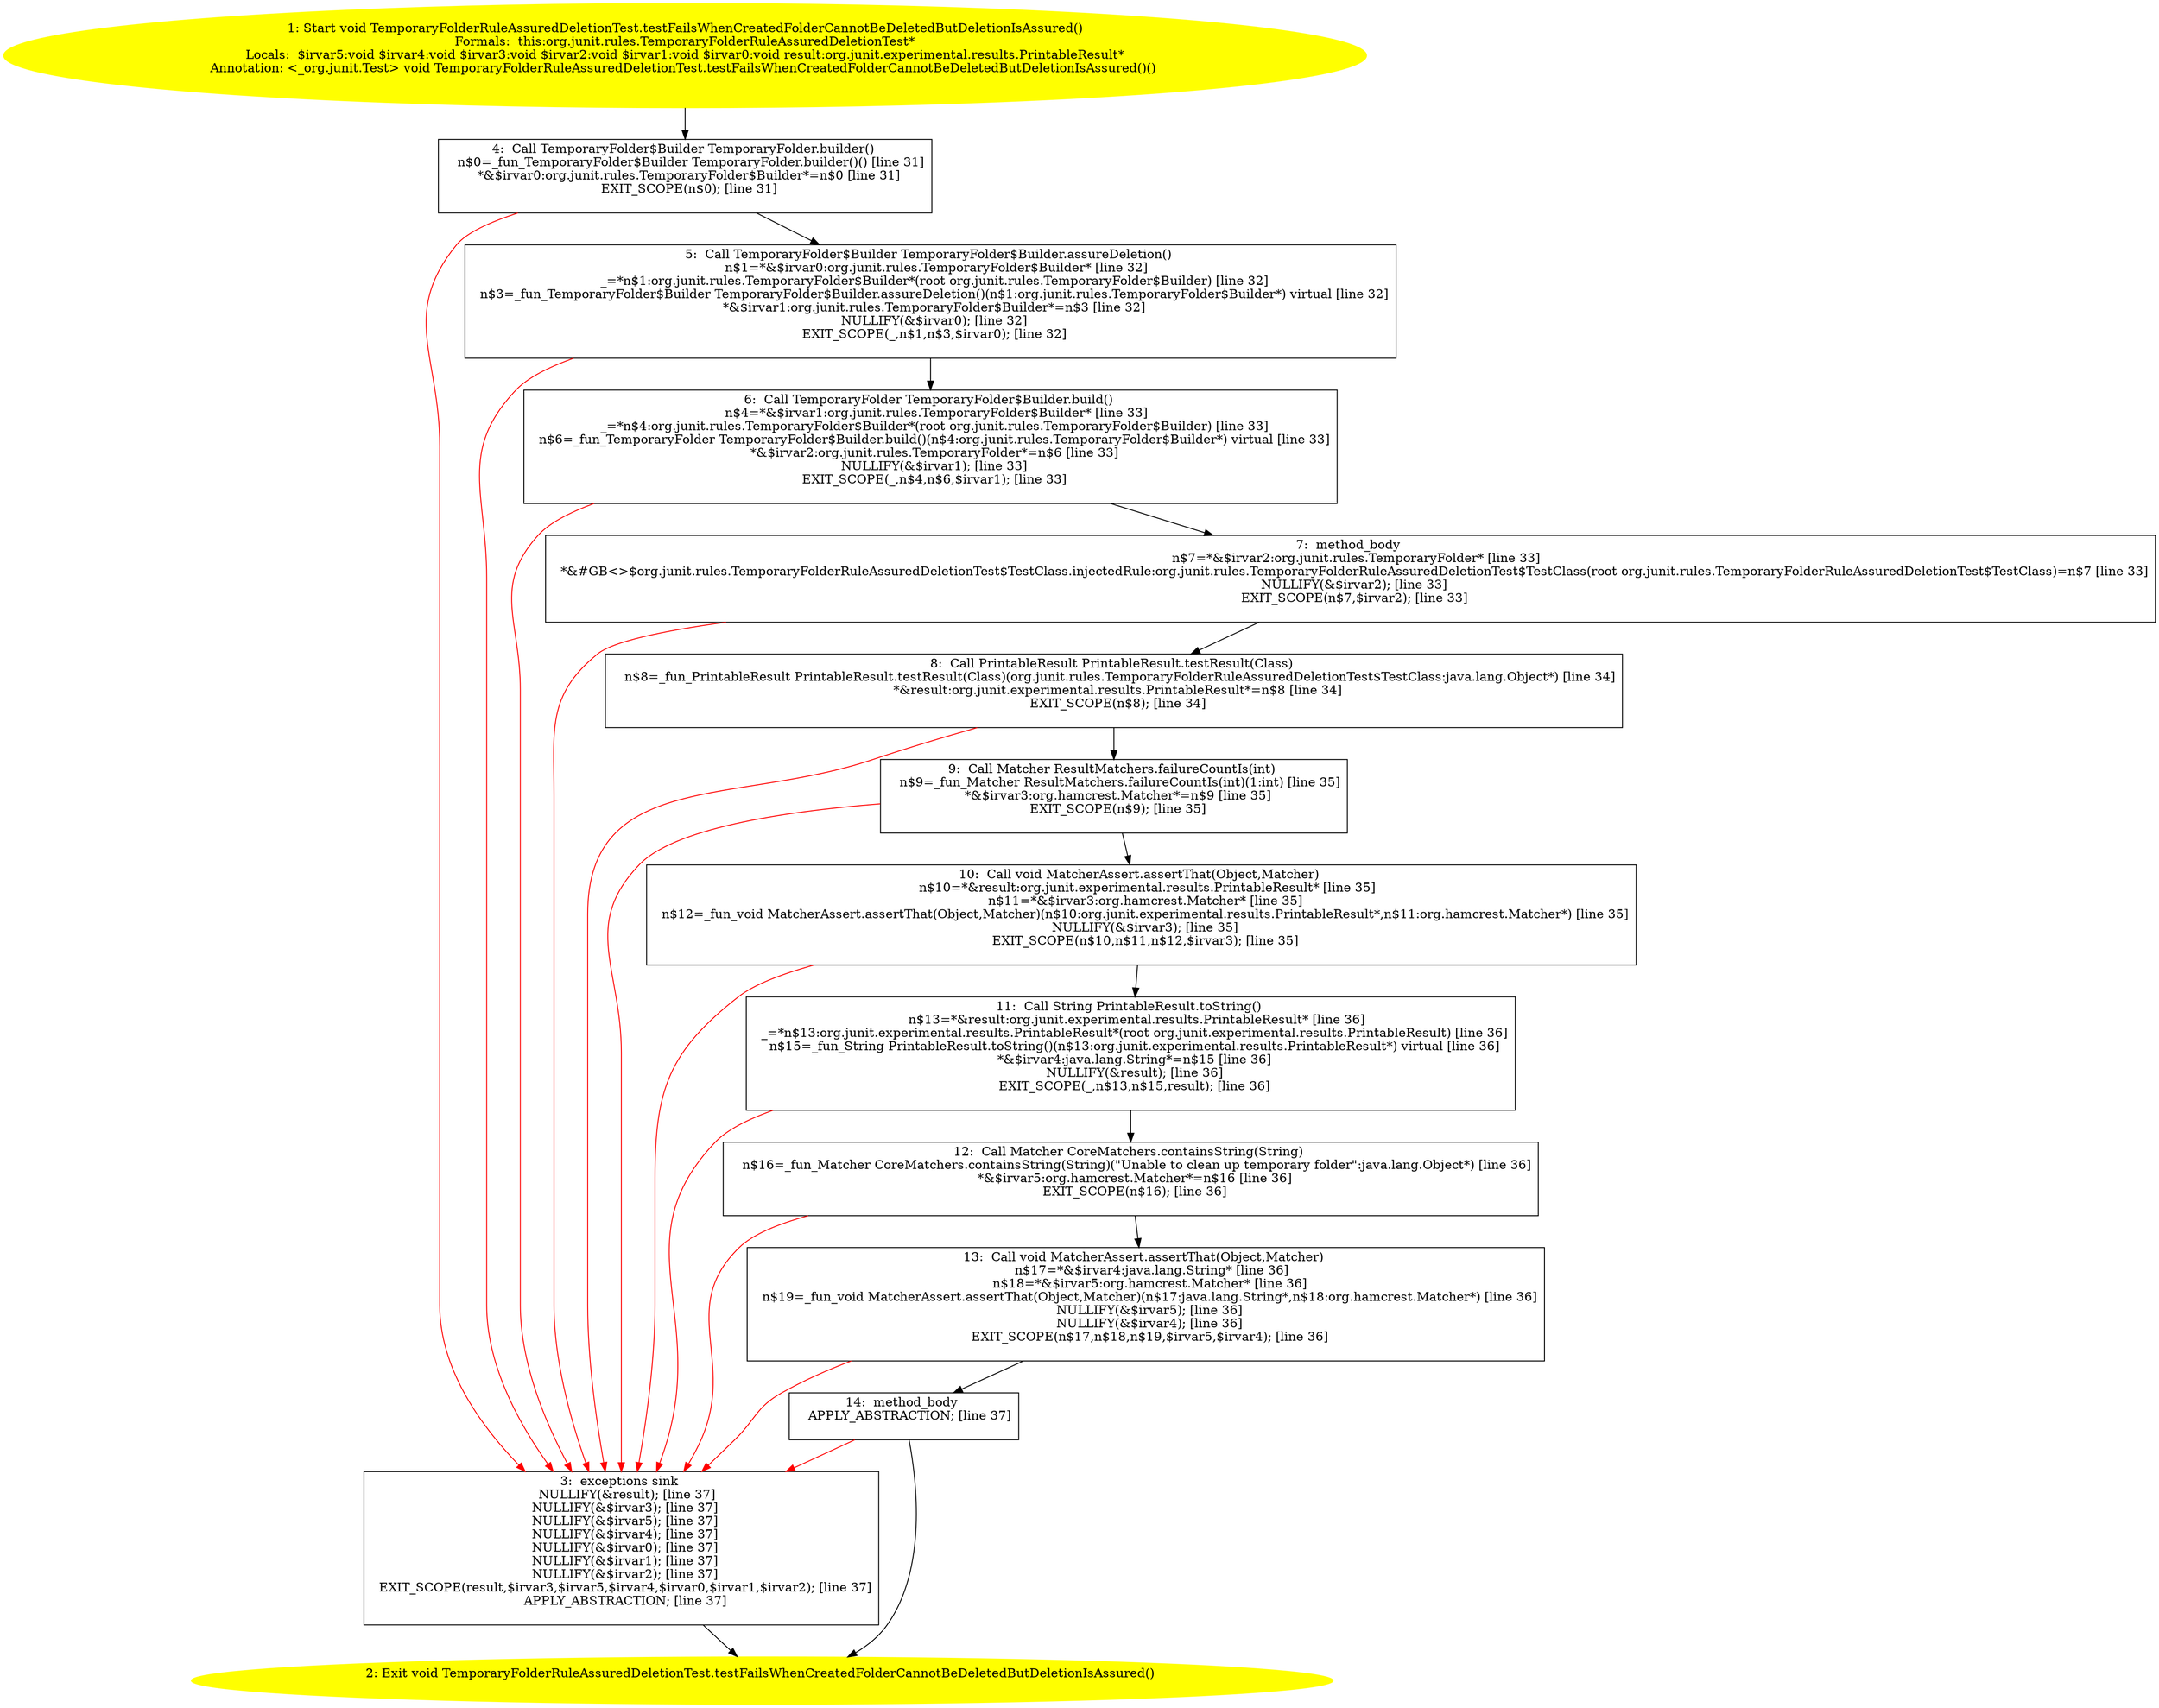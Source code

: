 /* @generated */
digraph cfg {
"org.junit.rules.TemporaryFolderRuleAssuredDeletionTest.testFailsWhenCreatedFolderCannotBeDeletedButD.0828f5137183fe91b484317de26ebd7b_1" [label="1: Start void TemporaryFolderRuleAssuredDeletionTest.testFailsWhenCreatedFolderCannotBeDeletedButDeletionIsAssured()\nFormals:  this:org.junit.rules.TemporaryFolderRuleAssuredDeletionTest*\nLocals:  $irvar5:void $irvar4:void $irvar3:void $irvar2:void $irvar1:void $irvar0:void result:org.junit.experimental.results.PrintableResult*\nAnnotation: <_org.junit.Test> void TemporaryFolderRuleAssuredDeletionTest.testFailsWhenCreatedFolderCannotBeDeletedButDeletionIsAssured()() \n  " color=yellow style=filled]
	

	 "org.junit.rules.TemporaryFolderRuleAssuredDeletionTest.testFailsWhenCreatedFolderCannotBeDeletedButD.0828f5137183fe91b484317de26ebd7b_1" -> "org.junit.rules.TemporaryFolderRuleAssuredDeletionTest.testFailsWhenCreatedFolderCannotBeDeletedButD.0828f5137183fe91b484317de26ebd7b_4" ;
"org.junit.rules.TemporaryFolderRuleAssuredDeletionTest.testFailsWhenCreatedFolderCannotBeDeletedButD.0828f5137183fe91b484317de26ebd7b_2" [label="2: Exit void TemporaryFolderRuleAssuredDeletionTest.testFailsWhenCreatedFolderCannotBeDeletedButDeletionIsAssured() \n  " color=yellow style=filled]
	

"org.junit.rules.TemporaryFolderRuleAssuredDeletionTest.testFailsWhenCreatedFolderCannotBeDeletedButD.0828f5137183fe91b484317de26ebd7b_3" [label="3:  exceptions sink \n   NULLIFY(&result); [line 37]\n  NULLIFY(&$irvar3); [line 37]\n  NULLIFY(&$irvar5); [line 37]\n  NULLIFY(&$irvar4); [line 37]\n  NULLIFY(&$irvar0); [line 37]\n  NULLIFY(&$irvar1); [line 37]\n  NULLIFY(&$irvar2); [line 37]\n  EXIT_SCOPE(result,$irvar3,$irvar5,$irvar4,$irvar0,$irvar1,$irvar2); [line 37]\n  APPLY_ABSTRACTION; [line 37]\n " shape="box"]
	

	 "org.junit.rules.TemporaryFolderRuleAssuredDeletionTest.testFailsWhenCreatedFolderCannotBeDeletedButD.0828f5137183fe91b484317de26ebd7b_3" -> "org.junit.rules.TemporaryFolderRuleAssuredDeletionTest.testFailsWhenCreatedFolderCannotBeDeletedButD.0828f5137183fe91b484317de26ebd7b_2" ;
"org.junit.rules.TemporaryFolderRuleAssuredDeletionTest.testFailsWhenCreatedFolderCannotBeDeletedButD.0828f5137183fe91b484317de26ebd7b_4" [label="4:  Call TemporaryFolder$Builder TemporaryFolder.builder() \n   n$0=_fun_TemporaryFolder$Builder TemporaryFolder.builder()() [line 31]\n  *&$irvar0:org.junit.rules.TemporaryFolder$Builder*=n$0 [line 31]\n  EXIT_SCOPE(n$0); [line 31]\n " shape="box"]
	

	 "org.junit.rules.TemporaryFolderRuleAssuredDeletionTest.testFailsWhenCreatedFolderCannotBeDeletedButD.0828f5137183fe91b484317de26ebd7b_4" -> "org.junit.rules.TemporaryFolderRuleAssuredDeletionTest.testFailsWhenCreatedFolderCannotBeDeletedButD.0828f5137183fe91b484317de26ebd7b_5" ;
	 "org.junit.rules.TemporaryFolderRuleAssuredDeletionTest.testFailsWhenCreatedFolderCannotBeDeletedButD.0828f5137183fe91b484317de26ebd7b_4" -> "org.junit.rules.TemporaryFolderRuleAssuredDeletionTest.testFailsWhenCreatedFolderCannotBeDeletedButD.0828f5137183fe91b484317de26ebd7b_3" [color="red" ];
"org.junit.rules.TemporaryFolderRuleAssuredDeletionTest.testFailsWhenCreatedFolderCannotBeDeletedButD.0828f5137183fe91b484317de26ebd7b_5" [label="5:  Call TemporaryFolder$Builder TemporaryFolder$Builder.assureDeletion() \n   n$1=*&$irvar0:org.junit.rules.TemporaryFolder$Builder* [line 32]\n  _=*n$1:org.junit.rules.TemporaryFolder$Builder*(root org.junit.rules.TemporaryFolder$Builder) [line 32]\n  n$3=_fun_TemporaryFolder$Builder TemporaryFolder$Builder.assureDeletion()(n$1:org.junit.rules.TemporaryFolder$Builder*) virtual [line 32]\n  *&$irvar1:org.junit.rules.TemporaryFolder$Builder*=n$3 [line 32]\n  NULLIFY(&$irvar0); [line 32]\n  EXIT_SCOPE(_,n$1,n$3,$irvar0); [line 32]\n " shape="box"]
	

	 "org.junit.rules.TemporaryFolderRuleAssuredDeletionTest.testFailsWhenCreatedFolderCannotBeDeletedButD.0828f5137183fe91b484317de26ebd7b_5" -> "org.junit.rules.TemporaryFolderRuleAssuredDeletionTest.testFailsWhenCreatedFolderCannotBeDeletedButD.0828f5137183fe91b484317de26ebd7b_6" ;
	 "org.junit.rules.TemporaryFolderRuleAssuredDeletionTest.testFailsWhenCreatedFolderCannotBeDeletedButD.0828f5137183fe91b484317de26ebd7b_5" -> "org.junit.rules.TemporaryFolderRuleAssuredDeletionTest.testFailsWhenCreatedFolderCannotBeDeletedButD.0828f5137183fe91b484317de26ebd7b_3" [color="red" ];
"org.junit.rules.TemporaryFolderRuleAssuredDeletionTest.testFailsWhenCreatedFolderCannotBeDeletedButD.0828f5137183fe91b484317de26ebd7b_6" [label="6:  Call TemporaryFolder TemporaryFolder$Builder.build() \n   n$4=*&$irvar1:org.junit.rules.TemporaryFolder$Builder* [line 33]\n  _=*n$4:org.junit.rules.TemporaryFolder$Builder*(root org.junit.rules.TemporaryFolder$Builder) [line 33]\n  n$6=_fun_TemporaryFolder TemporaryFolder$Builder.build()(n$4:org.junit.rules.TemporaryFolder$Builder*) virtual [line 33]\n  *&$irvar2:org.junit.rules.TemporaryFolder*=n$6 [line 33]\n  NULLIFY(&$irvar1); [line 33]\n  EXIT_SCOPE(_,n$4,n$6,$irvar1); [line 33]\n " shape="box"]
	

	 "org.junit.rules.TemporaryFolderRuleAssuredDeletionTest.testFailsWhenCreatedFolderCannotBeDeletedButD.0828f5137183fe91b484317de26ebd7b_6" -> "org.junit.rules.TemporaryFolderRuleAssuredDeletionTest.testFailsWhenCreatedFolderCannotBeDeletedButD.0828f5137183fe91b484317de26ebd7b_7" ;
	 "org.junit.rules.TemporaryFolderRuleAssuredDeletionTest.testFailsWhenCreatedFolderCannotBeDeletedButD.0828f5137183fe91b484317de26ebd7b_6" -> "org.junit.rules.TemporaryFolderRuleAssuredDeletionTest.testFailsWhenCreatedFolderCannotBeDeletedButD.0828f5137183fe91b484317de26ebd7b_3" [color="red" ];
"org.junit.rules.TemporaryFolderRuleAssuredDeletionTest.testFailsWhenCreatedFolderCannotBeDeletedButD.0828f5137183fe91b484317de26ebd7b_7" [label="7:  method_body \n   n$7=*&$irvar2:org.junit.rules.TemporaryFolder* [line 33]\n  *&#GB<>$org.junit.rules.TemporaryFolderRuleAssuredDeletionTest$TestClass.injectedRule:org.junit.rules.TemporaryFolderRuleAssuredDeletionTest$TestClass(root org.junit.rules.TemporaryFolderRuleAssuredDeletionTest$TestClass)=n$7 [line 33]\n  NULLIFY(&$irvar2); [line 33]\n  EXIT_SCOPE(n$7,$irvar2); [line 33]\n " shape="box"]
	

	 "org.junit.rules.TemporaryFolderRuleAssuredDeletionTest.testFailsWhenCreatedFolderCannotBeDeletedButD.0828f5137183fe91b484317de26ebd7b_7" -> "org.junit.rules.TemporaryFolderRuleAssuredDeletionTest.testFailsWhenCreatedFolderCannotBeDeletedButD.0828f5137183fe91b484317de26ebd7b_8" ;
	 "org.junit.rules.TemporaryFolderRuleAssuredDeletionTest.testFailsWhenCreatedFolderCannotBeDeletedButD.0828f5137183fe91b484317de26ebd7b_7" -> "org.junit.rules.TemporaryFolderRuleAssuredDeletionTest.testFailsWhenCreatedFolderCannotBeDeletedButD.0828f5137183fe91b484317de26ebd7b_3" [color="red" ];
"org.junit.rules.TemporaryFolderRuleAssuredDeletionTest.testFailsWhenCreatedFolderCannotBeDeletedButD.0828f5137183fe91b484317de26ebd7b_8" [label="8:  Call PrintableResult PrintableResult.testResult(Class) \n   n$8=_fun_PrintableResult PrintableResult.testResult(Class)(org.junit.rules.TemporaryFolderRuleAssuredDeletionTest$TestClass:java.lang.Object*) [line 34]\n  *&result:org.junit.experimental.results.PrintableResult*=n$8 [line 34]\n  EXIT_SCOPE(n$8); [line 34]\n " shape="box"]
	

	 "org.junit.rules.TemporaryFolderRuleAssuredDeletionTest.testFailsWhenCreatedFolderCannotBeDeletedButD.0828f5137183fe91b484317de26ebd7b_8" -> "org.junit.rules.TemporaryFolderRuleAssuredDeletionTest.testFailsWhenCreatedFolderCannotBeDeletedButD.0828f5137183fe91b484317de26ebd7b_9" ;
	 "org.junit.rules.TemporaryFolderRuleAssuredDeletionTest.testFailsWhenCreatedFolderCannotBeDeletedButD.0828f5137183fe91b484317de26ebd7b_8" -> "org.junit.rules.TemporaryFolderRuleAssuredDeletionTest.testFailsWhenCreatedFolderCannotBeDeletedButD.0828f5137183fe91b484317de26ebd7b_3" [color="red" ];
"org.junit.rules.TemporaryFolderRuleAssuredDeletionTest.testFailsWhenCreatedFolderCannotBeDeletedButD.0828f5137183fe91b484317de26ebd7b_9" [label="9:  Call Matcher ResultMatchers.failureCountIs(int) \n   n$9=_fun_Matcher ResultMatchers.failureCountIs(int)(1:int) [line 35]\n  *&$irvar3:org.hamcrest.Matcher*=n$9 [line 35]\n  EXIT_SCOPE(n$9); [line 35]\n " shape="box"]
	

	 "org.junit.rules.TemporaryFolderRuleAssuredDeletionTest.testFailsWhenCreatedFolderCannotBeDeletedButD.0828f5137183fe91b484317de26ebd7b_9" -> "org.junit.rules.TemporaryFolderRuleAssuredDeletionTest.testFailsWhenCreatedFolderCannotBeDeletedButD.0828f5137183fe91b484317de26ebd7b_10" ;
	 "org.junit.rules.TemporaryFolderRuleAssuredDeletionTest.testFailsWhenCreatedFolderCannotBeDeletedButD.0828f5137183fe91b484317de26ebd7b_9" -> "org.junit.rules.TemporaryFolderRuleAssuredDeletionTest.testFailsWhenCreatedFolderCannotBeDeletedButD.0828f5137183fe91b484317de26ebd7b_3" [color="red" ];
"org.junit.rules.TemporaryFolderRuleAssuredDeletionTest.testFailsWhenCreatedFolderCannotBeDeletedButD.0828f5137183fe91b484317de26ebd7b_10" [label="10:  Call void MatcherAssert.assertThat(Object,Matcher) \n   n$10=*&result:org.junit.experimental.results.PrintableResult* [line 35]\n  n$11=*&$irvar3:org.hamcrest.Matcher* [line 35]\n  n$12=_fun_void MatcherAssert.assertThat(Object,Matcher)(n$10:org.junit.experimental.results.PrintableResult*,n$11:org.hamcrest.Matcher*) [line 35]\n  NULLIFY(&$irvar3); [line 35]\n  EXIT_SCOPE(n$10,n$11,n$12,$irvar3); [line 35]\n " shape="box"]
	

	 "org.junit.rules.TemporaryFolderRuleAssuredDeletionTest.testFailsWhenCreatedFolderCannotBeDeletedButD.0828f5137183fe91b484317de26ebd7b_10" -> "org.junit.rules.TemporaryFolderRuleAssuredDeletionTest.testFailsWhenCreatedFolderCannotBeDeletedButD.0828f5137183fe91b484317de26ebd7b_11" ;
	 "org.junit.rules.TemporaryFolderRuleAssuredDeletionTest.testFailsWhenCreatedFolderCannotBeDeletedButD.0828f5137183fe91b484317de26ebd7b_10" -> "org.junit.rules.TemporaryFolderRuleAssuredDeletionTest.testFailsWhenCreatedFolderCannotBeDeletedButD.0828f5137183fe91b484317de26ebd7b_3" [color="red" ];
"org.junit.rules.TemporaryFolderRuleAssuredDeletionTest.testFailsWhenCreatedFolderCannotBeDeletedButD.0828f5137183fe91b484317de26ebd7b_11" [label="11:  Call String PrintableResult.toString() \n   n$13=*&result:org.junit.experimental.results.PrintableResult* [line 36]\n  _=*n$13:org.junit.experimental.results.PrintableResult*(root org.junit.experimental.results.PrintableResult) [line 36]\n  n$15=_fun_String PrintableResult.toString()(n$13:org.junit.experimental.results.PrintableResult*) virtual [line 36]\n  *&$irvar4:java.lang.String*=n$15 [line 36]\n  NULLIFY(&result); [line 36]\n  EXIT_SCOPE(_,n$13,n$15,result); [line 36]\n " shape="box"]
	

	 "org.junit.rules.TemporaryFolderRuleAssuredDeletionTest.testFailsWhenCreatedFolderCannotBeDeletedButD.0828f5137183fe91b484317de26ebd7b_11" -> "org.junit.rules.TemporaryFolderRuleAssuredDeletionTest.testFailsWhenCreatedFolderCannotBeDeletedButD.0828f5137183fe91b484317de26ebd7b_12" ;
	 "org.junit.rules.TemporaryFolderRuleAssuredDeletionTest.testFailsWhenCreatedFolderCannotBeDeletedButD.0828f5137183fe91b484317de26ebd7b_11" -> "org.junit.rules.TemporaryFolderRuleAssuredDeletionTest.testFailsWhenCreatedFolderCannotBeDeletedButD.0828f5137183fe91b484317de26ebd7b_3" [color="red" ];
"org.junit.rules.TemporaryFolderRuleAssuredDeletionTest.testFailsWhenCreatedFolderCannotBeDeletedButD.0828f5137183fe91b484317de26ebd7b_12" [label="12:  Call Matcher CoreMatchers.containsString(String) \n   n$16=_fun_Matcher CoreMatchers.containsString(String)(\"Unable to clean up temporary folder\":java.lang.Object*) [line 36]\n  *&$irvar5:org.hamcrest.Matcher*=n$16 [line 36]\n  EXIT_SCOPE(n$16); [line 36]\n " shape="box"]
	

	 "org.junit.rules.TemporaryFolderRuleAssuredDeletionTest.testFailsWhenCreatedFolderCannotBeDeletedButD.0828f5137183fe91b484317de26ebd7b_12" -> "org.junit.rules.TemporaryFolderRuleAssuredDeletionTest.testFailsWhenCreatedFolderCannotBeDeletedButD.0828f5137183fe91b484317de26ebd7b_13" ;
	 "org.junit.rules.TemporaryFolderRuleAssuredDeletionTest.testFailsWhenCreatedFolderCannotBeDeletedButD.0828f5137183fe91b484317de26ebd7b_12" -> "org.junit.rules.TemporaryFolderRuleAssuredDeletionTest.testFailsWhenCreatedFolderCannotBeDeletedButD.0828f5137183fe91b484317de26ebd7b_3" [color="red" ];
"org.junit.rules.TemporaryFolderRuleAssuredDeletionTest.testFailsWhenCreatedFolderCannotBeDeletedButD.0828f5137183fe91b484317de26ebd7b_13" [label="13:  Call void MatcherAssert.assertThat(Object,Matcher) \n   n$17=*&$irvar4:java.lang.String* [line 36]\n  n$18=*&$irvar5:org.hamcrest.Matcher* [line 36]\n  n$19=_fun_void MatcherAssert.assertThat(Object,Matcher)(n$17:java.lang.String*,n$18:org.hamcrest.Matcher*) [line 36]\n  NULLIFY(&$irvar5); [line 36]\n  NULLIFY(&$irvar4); [line 36]\n  EXIT_SCOPE(n$17,n$18,n$19,$irvar5,$irvar4); [line 36]\n " shape="box"]
	

	 "org.junit.rules.TemporaryFolderRuleAssuredDeletionTest.testFailsWhenCreatedFolderCannotBeDeletedButD.0828f5137183fe91b484317de26ebd7b_13" -> "org.junit.rules.TemporaryFolderRuleAssuredDeletionTest.testFailsWhenCreatedFolderCannotBeDeletedButD.0828f5137183fe91b484317de26ebd7b_14" ;
	 "org.junit.rules.TemporaryFolderRuleAssuredDeletionTest.testFailsWhenCreatedFolderCannotBeDeletedButD.0828f5137183fe91b484317de26ebd7b_13" -> "org.junit.rules.TemporaryFolderRuleAssuredDeletionTest.testFailsWhenCreatedFolderCannotBeDeletedButD.0828f5137183fe91b484317de26ebd7b_3" [color="red" ];
"org.junit.rules.TemporaryFolderRuleAssuredDeletionTest.testFailsWhenCreatedFolderCannotBeDeletedButD.0828f5137183fe91b484317de26ebd7b_14" [label="14:  method_body \n   APPLY_ABSTRACTION; [line 37]\n " shape="box"]
	

	 "org.junit.rules.TemporaryFolderRuleAssuredDeletionTest.testFailsWhenCreatedFolderCannotBeDeletedButD.0828f5137183fe91b484317de26ebd7b_14" -> "org.junit.rules.TemporaryFolderRuleAssuredDeletionTest.testFailsWhenCreatedFolderCannotBeDeletedButD.0828f5137183fe91b484317de26ebd7b_2" ;
	 "org.junit.rules.TemporaryFolderRuleAssuredDeletionTest.testFailsWhenCreatedFolderCannotBeDeletedButD.0828f5137183fe91b484317de26ebd7b_14" -> "org.junit.rules.TemporaryFolderRuleAssuredDeletionTest.testFailsWhenCreatedFolderCannotBeDeletedButD.0828f5137183fe91b484317de26ebd7b_3" [color="red" ];
}
